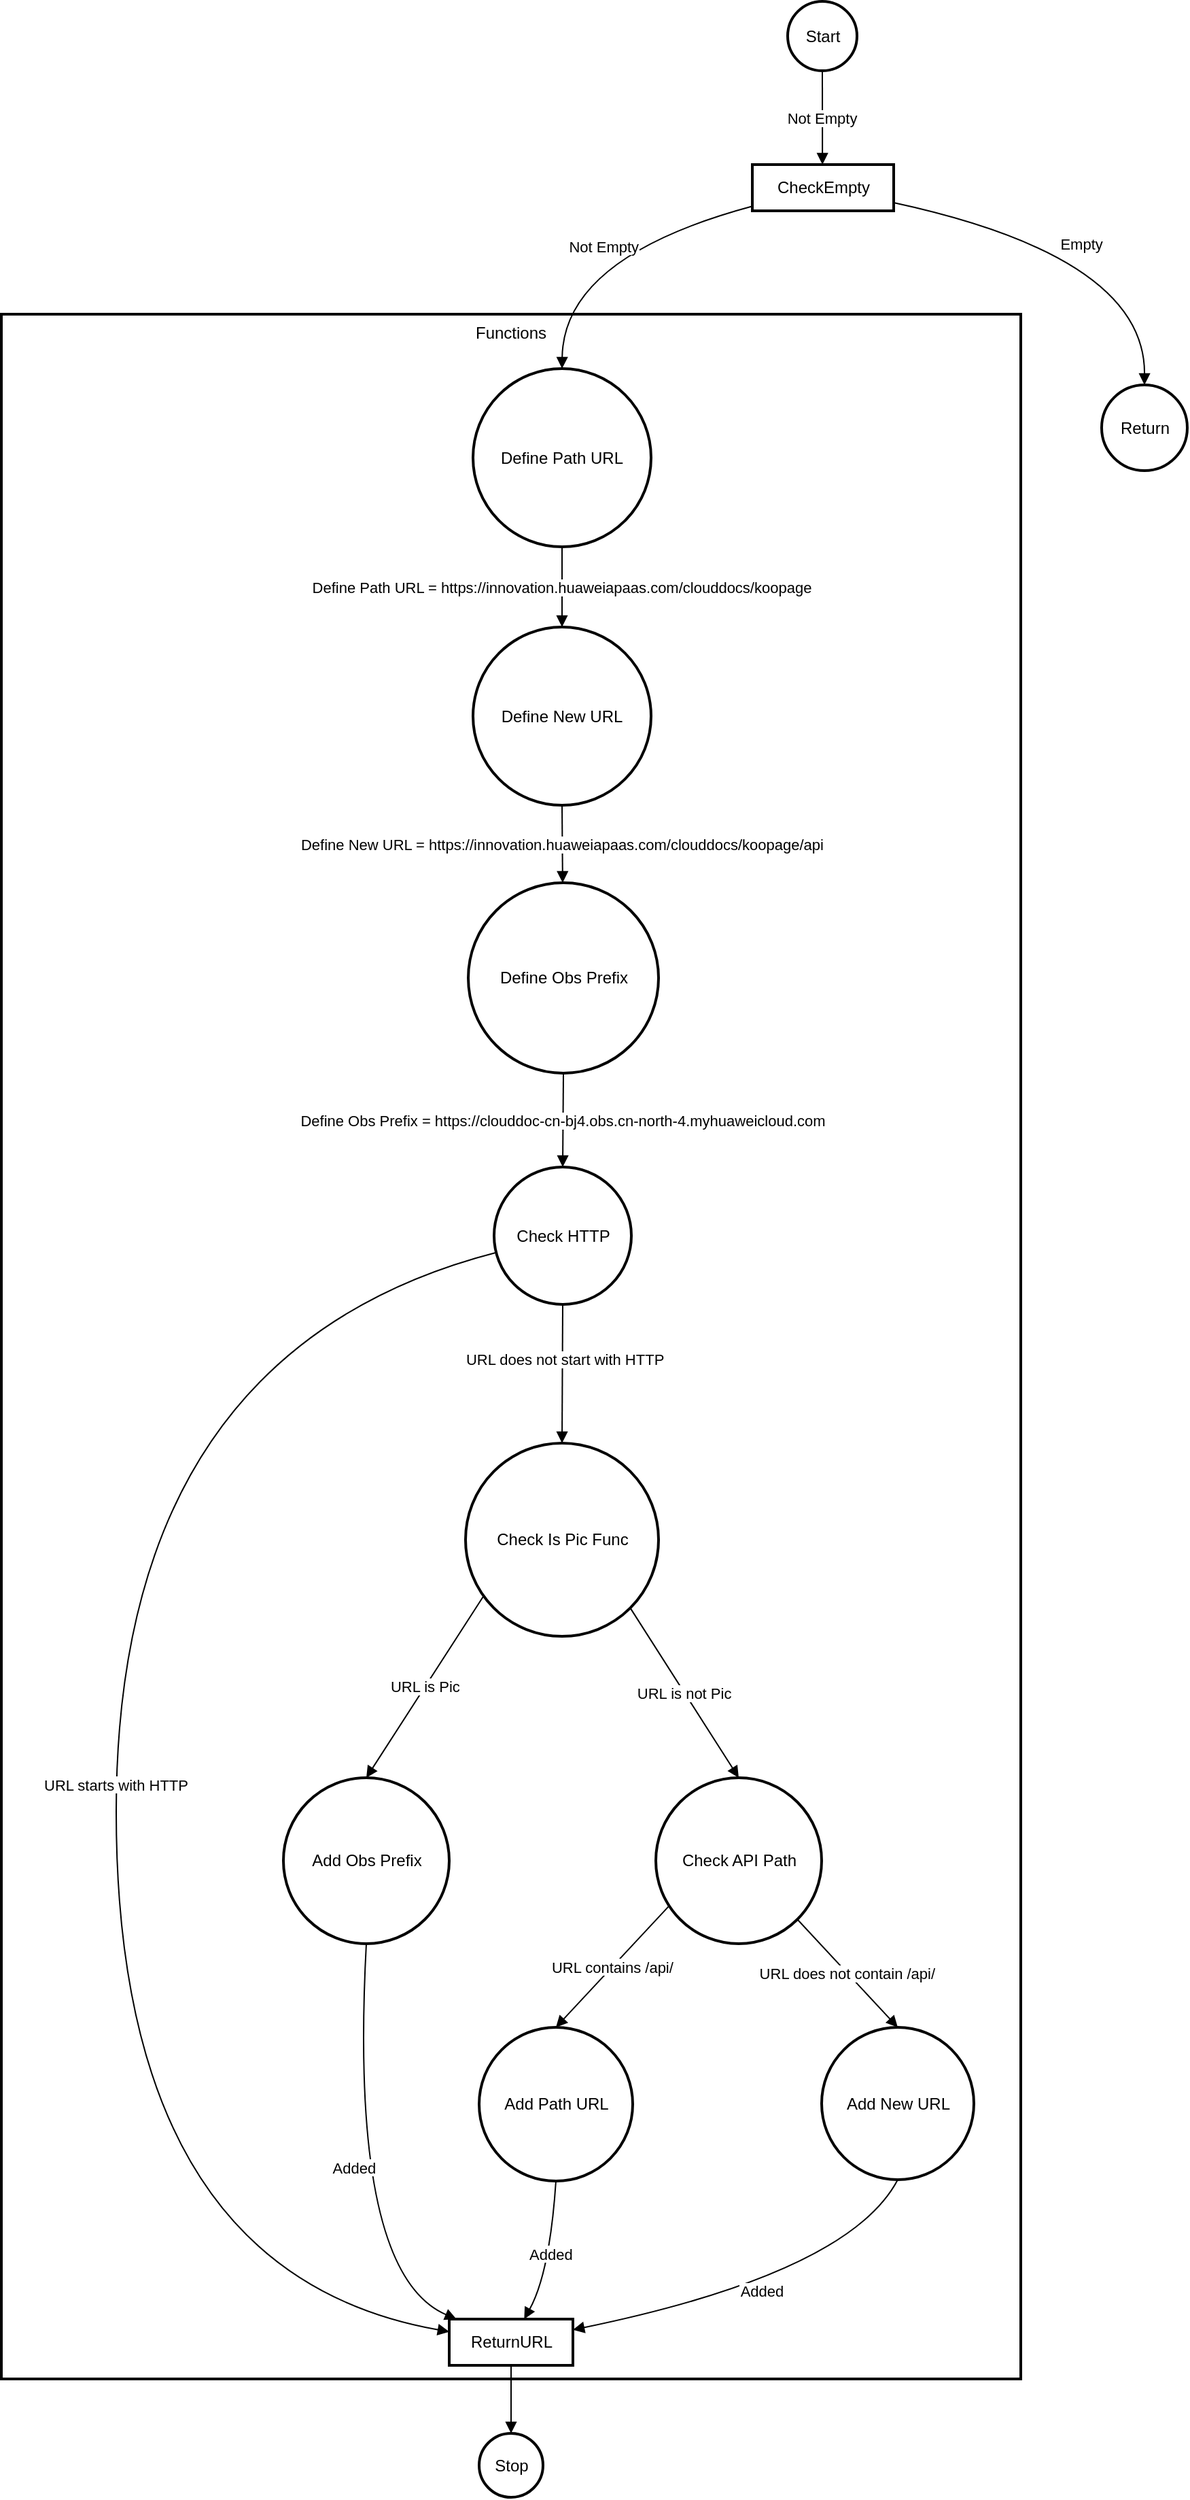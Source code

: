 <mxfile version="24.0.7" type="github">
  <diagram name="第 1 页" id="4IFaxXavDeUY3zBQ0-TN">
    <mxGraphModel dx="4780" dy="-2189" grid="1" gridSize="10" guides="1" tooltips="1" connect="1" arrows="1" fold="1" page="1" pageScale="1" pageWidth="827" pageHeight="1169" math="0" shadow="0">
      <root>
        <mxCell id="0" />
        <mxCell id="1" parent="0" />
        <mxCell id="g4SIPdUjoS-wR-Y_g0hh-176" value="Functions" style="whiteSpace=wrap;strokeWidth=2;verticalAlign=top;movable=1;resizable=1;rotatable=1;deletable=1;editable=1;locked=0;connectable=1;" vertex="1" parent="1">
          <mxGeometry x="414" y="5120" width="750" height="1518" as="geometry" />
        </mxCell>
        <mxCell id="g4SIPdUjoS-wR-Y_g0hh-177" value="Define New URL" style="ellipse;aspect=fixed;strokeWidth=2;whiteSpace=wrap;movable=1;resizable=1;rotatable=1;deletable=1;editable=1;locked=0;connectable=1;" vertex="1" parent="1">
          <mxGeometry x="761" y="5350" width="131" height="131" as="geometry" />
        </mxCell>
        <mxCell id="g4SIPdUjoS-wR-Y_g0hh-178" value="Define Path URL" style="ellipse;aspect=fixed;strokeWidth=2;whiteSpace=wrap;movable=1;resizable=1;rotatable=1;deletable=1;editable=1;locked=0;connectable=1;" vertex="1" parent="1">
          <mxGeometry x="761" y="5160" width="131" height="131" as="geometry" />
        </mxCell>
        <mxCell id="g4SIPdUjoS-wR-Y_g0hh-179" value="Define Obs Prefix" style="ellipse;aspect=fixed;strokeWidth=2;whiteSpace=wrap;movable=1;resizable=1;rotatable=1;deletable=1;editable=1;locked=0;connectable=1;" vertex="1" parent="1">
          <mxGeometry x="757.5" y="5538" width="140" height="140" as="geometry" />
        </mxCell>
        <mxCell id="g4SIPdUjoS-wR-Y_g0hh-180" value="Check HTTP" style="ellipse;aspect=fixed;strokeWidth=2;whiteSpace=wrap;movable=1;resizable=1;rotatable=1;deletable=1;editable=1;locked=0;connectable=1;" vertex="1" parent="1">
          <mxGeometry x="776.5" y="5747" width="101" height="101" as="geometry" />
        </mxCell>
        <mxCell id="g4SIPdUjoS-wR-Y_g0hh-181" value="Check Is Pic Func" style="ellipse;aspect=fixed;strokeWidth=2;whiteSpace=wrap;movable=1;resizable=1;rotatable=1;deletable=1;editable=1;locked=0;connectable=1;" vertex="1" parent="1">
          <mxGeometry x="755.5" y="5950" width="142" height="142" as="geometry" />
        </mxCell>
        <mxCell id="g4SIPdUjoS-wR-Y_g0hh-182" value="Add Obs Prefix" style="ellipse;aspect=fixed;strokeWidth=2;whiteSpace=wrap;movable=1;resizable=1;rotatable=1;deletable=1;editable=1;locked=0;connectable=1;" vertex="1" parent="1">
          <mxGeometry x="621.5" y="6196" width="122" height="122" as="geometry" />
        </mxCell>
        <mxCell id="g4SIPdUjoS-wR-Y_g0hh-183" value="Check API Path" style="ellipse;aspect=fixed;strokeWidth=2;whiteSpace=wrap;movable=1;resizable=1;rotatable=1;deletable=1;editable=1;locked=0;connectable=1;" vertex="1" parent="1">
          <mxGeometry x="895.5" y="6196" width="122" height="122" as="geometry" />
        </mxCell>
        <mxCell id="g4SIPdUjoS-wR-Y_g0hh-184" value="Add Path URL" style="ellipse;aspect=fixed;strokeWidth=2;whiteSpace=wrap;movable=1;resizable=1;rotatable=1;deletable=1;editable=1;locked=0;connectable=1;" vertex="1" parent="1">
          <mxGeometry x="765.5" y="6379.5" width="113" height="113" as="geometry" />
        </mxCell>
        <mxCell id="g4SIPdUjoS-wR-Y_g0hh-185" value="Add New URL" style="ellipse;aspect=fixed;strokeWidth=2;whiteSpace=wrap;movable=1;resizable=1;rotatable=1;deletable=1;editable=1;locked=0;connectable=1;" vertex="1" parent="1">
          <mxGeometry x="1017.5" y="6379.5" width="112" height="112" as="geometry" />
        </mxCell>
        <mxCell id="g4SIPdUjoS-wR-Y_g0hh-187" value="Start" style="ellipse;aspect=fixed;strokeWidth=2;whiteSpace=wrap;movable=1;resizable=1;rotatable=1;deletable=1;editable=1;locked=0;connectable=1;" vertex="1" parent="1">
          <mxGeometry x="992.5" y="4890" width="51" height="51" as="geometry" />
        </mxCell>
        <mxCell id="g4SIPdUjoS-wR-Y_g0hh-188" value="CheckEmpty" style="whiteSpace=wrap;strokeWidth=2;movable=1;resizable=1;rotatable=1;deletable=1;editable=1;locked=0;connectable=1;" vertex="1" parent="1">
          <mxGeometry x="966.5" y="5010" width="104" height="34" as="geometry" />
        </mxCell>
        <mxCell id="g4SIPdUjoS-wR-Y_g0hh-189" value="Return" style="ellipse;aspect=fixed;strokeWidth=2;whiteSpace=wrap;movable=1;resizable=1;rotatable=1;deletable=1;editable=1;locked=0;connectable=1;" vertex="1" parent="1">
          <mxGeometry x="1223.5" y="5172" width="63" height="63" as="geometry" />
        </mxCell>
        <mxCell id="g4SIPdUjoS-wR-Y_g0hh-190" value="ReturnURL" style="whiteSpace=wrap;strokeWidth=2;movable=1;resizable=1;rotatable=1;deletable=1;editable=1;locked=0;connectable=1;" vertex="1" parent="1">
          <mxGeometry x="743.5" y="6594" width="91" height="34" as="geometry" />
        </mxCell>
        <mxCell id="g4SIPdUjoS-wR-Y_g0hh-191" value="Stop" style="ellipse;aspect=fixed;strokeWidth=2;whiteSpace=wrap;movable=1;resizable=1;rotatable=1;deletable=1;editable=1;locked=0;connectable=1;" vertex="1" parent="1">
          <mxGeometry x="765.5" y="6678" width="47" height="47" as="geometry" />
        </mxCell>
        <mxCell id="g4SIPdUjoS-wR-Y_g0hh-193" value="Not Empty" style="curved=1;startArrow=none;endArrow=block;exitX=0.502;exitY=0.993;entryX=0.496;entryY=-0.01;rounded=0;movable=1;resizable=1;rotatable=1;deletable=1;editable=1;locked=0;connectable=1;" edge="1" parent="1" source="g4SIPdUjoS-wR-Y_g0hh-187" target="g4SIPdUjoS-wR-Y_g0hh-188">
          <mxGeometry relative="1" as="geometry">
            <Array as="points" />
          </mxGeometry>
        </mxCell>
        <mxCell id="g4SIPdUjoS-wR-Y_g0hh-194" value="Empty" style="curved=1;startArrow=none;endArrow=block;exitX=0.997;exitY=0.823;entryX=0.505;entryY=0.001;rounded=0;movable=1;resizable=1;rotatable=1;deletable=1;editable=1;locked=0;connectable=1;" edge="1" parent="1" source="g4SIPdUjoS-wR-Y_g0hh-188" target="g4SIPdUjoS-wR-Y_g0hh-189">
          <mxGeometry relative="1" as="geometry">
            <Array as="points">
              <mxPoint x="1255.5" y="5078" />
            </Array>
          </mxGeometry>
        </mxCell>
        <mxCell id="g4SIPdUjoS-wR-Y_g0hh-195" value="Not Empty" style="curved=1;startArrow=none;endArrow=block;exitX=-0.004;exitY=0.904;entryX=0.503;entryY=-0.003;rounded=0;movable=1;resizable=1;rotatable=1;deletable=1;editable=1;locked=0;connectable=1;" edge="1" parent="1" source="g4SIPdUjoS-wR-Y_g0hh-188" target="g4SIPdUjoS-wR-Y_g0hh-178">
          <mxGeometry relative="1" as="geometry">
            <Array as="points">
              <mxPoint x="827.5" y="5078" />
            </Array>
          </mxGeometry>
        </mxCell>
        <mxCell id="g4SIPdUjoS-wR-Y_g0hh-196" value="Define Path URL = https://innovation.huaweiapaas.com/clouddocs/koopage" style="curved=1;startArrow=none;endArrow=block;exitX=0.5;exitY=1;rounded=0;exitDx=0;exitDy=0;movable=1;resizable=1;rotatable=1;deletable=1;editable=1;locked=0;connectable=1;" edge="1" parent="1" source="g4SIPdUjoS-wR-Y_g0hh-178" target="g4SIPdUjoS-wR-Y_g0hh-177">
          <mxGeometry x="0.001" relative="1" as="geometry">
            <Array as="points" />
            <mxPoint as="offset" />
          </mxGeometry>
        </mxCell>
        <mxCell id="g4SIPdUjoS-wR-Y_g0hh-197" value="Define New URL = https://innovation.huaweiapaas.com/clouddocs/koopage/api" style="curved=1;startArrow=none;endArrow=block;exitX=0.5;exitY=1;rounded=0;exitDx=0;exitDy=0;movable=1;resizable=1;rotatable=1;deletable=1;editable=1;locked=0;connectable=1;" edge="1" parent="1" source="g4SIPdUjoS-wR-Y_g0hh-177" target="g4SIPdUjoS-wR-Y_g0hh-179">
          <mxGeometry relative="1" as="geometry">
            <Array as="points" />
          </mxGeometry>
        </mxCell>
        <mxCell id="g4SIPdUjoS-wR-Y_g0hh-198" value="Define Obs Prefix = https://clouddoc-cn-bj4.obs.cn-north-4.myhuaweicloud.com" style="curved=1;startArrow=none;endArrow=block;exitX=0.5;exitY=1;entryX=0.5;entryY=0;rounded=0;exitDx=0;exitDy=0;entryDx=0;entryDy=0;movable=1;resizable=1;rotatable=1;deletable=1;editable=1;locked=0;connectable=1;" edge="1" parent="1" source="g4SIPdUjoS-wR-Y_g0hh-179" target="g4SIPdUjoS-wR-Y_g0hh-180">
          <mxGeometry x="-0.001" relative="1" as="geometry">
            <Array as="points" />
            <mxPoint as="offset" />
          </mxGeometry>
        </mxCell>
        <mxCell id="g4SIPdUjoS-wR-Y_g0hh-199" value="URL does not start with HTTP" style="curved=1;startArrow=none;endArrow=block;exitX=0.5;exitY=1;entryX=0.5;entryY=0;rounded=0;exitDx=0;exitDy=0;entryDx=0;entryDy=0;movable=1;resizable=1;rotatable=1;deletable=1;editable=1;locked=0;connectable=1;" edge="1" parent="1" source="g4SIPdUjoS-wR-Y_g0hh-180" target="g4SIPdUjoS-wR-Y_g0hh-181">
          <mxGeometry x="-0.212" y="2" relative="1" as="geometry">
            <Array as="points" />
            <mxPoint as="offset" />
          </mxGeometry>
        </mxCell>
        <mxCell id="g4SIPdUjoS-wR-Y_g0hh-200" value="URL starts with HTTP" style="curved=1;startArrow=none;endArrow=block;exitX=0.005;exitY=0.625;entryX=-0.001;entryY=0.273;rounded=0;movable=1;resizable=1;rotatable=1;deletable=1;editable=1;locked=0;connectable=1;" edge="1" parent="1" source="g4SIPdUjoS-wR-Y_g0hh-180" target="g4SIPdUjoS-wR-Y_g0hh-190">
          <mxGeometry relative="1" as="geometry">
            <Array as="points">
              <mxPoint x="498.5" y="5882" />
              <mxPoint x="498.5" y="6560" />
            </Array>
          </mxGeometry>
        </mxCell>
        <mxCell id="g4SIPdUjoS-wR-Y_g0hh-201" value="URL is Pic" style="curved=1;startArrow=none;endArrow=block;exitX=0.002;exitY=0.858;entryX=0.5;entryY=0;rounded=0;entryDx=0;entryDy=0;movable=1;resizable=1;rotatable=1;deletable=1;editable=1;locked=0;connectable=1;" edge="1" parent="1" source="g4SIPdUjoS-wR-Y_g0hh-181" target="g4SIPdUjoS-wR-Y_g0hh-182">
          <mxGeometry x="-0.005" relative="1" as="geometry">
            <Array as="points" />
            <mxPoint as="offset" />
          </mxGeometry>
        </mxCell>
        <mxCell id="g4SIPdUjoS-wR-Y_g0hh-202" value="URL is not Pic" style="curved=1;startArrow=none;endArrow=block;exitX=1;exitY=1;entryX=0.5;entryY=0;rounded=0;exitDx=0;exitDy=0;entryDx=0;entryDy=0;movable=1;resizable=1;rotatable=1;deletable=1;editable=1;locked=0;connectable=1;" edge="1" parent="1" source="g4SIPdUjoS-wR-Y_g0hh-181" target="g4SIPdUjoS-wR-Y_g0hh-183">
          <mxGeometry relative="1" as="geometry">
            <Array as="points" />
          </mxGeometry>
        </mxCell>
        <mxCell id="g4SIPdUjoS-wR-Y_g0hh-203" value="URL contains /api/" style="curved=1;startArrow=none;endArrow=block;exitX=-0.001;exitY=0.826;entryX=0.5;entryY=0;rounded=0;entryDx=0;entryDy=0;movable=1;resizable=1;rotatable=1;deletable=1;editable=1;locked=0;connectable=1;" edge="1" parent="1" source="g4SIPdUjoS-wR-Y_g0hh-183" target="g4SIPdUjoS-wR-Y_g0hh-184">
          <mxGeometry relative="1" as="geometry">
            <Array as="points" />
          </mxGeometry>
        </mxCell>
        <mxCell id="g4SIPdUjoS-wR-Y_g0hh-204" value="URL does not contain /api/" style="curved=1;startArrow=none;endArrow=block;exitX=1;exitY=1;entryX=0.5;entryY=0;rounded=0;entryDx=0;entryDy=0;exitDx=0;exitDy=0;movable=1;resizable=1;rotatable=1;deletable=1;editable=1;locked=0;connectable=1;" edge="1" parent="1" source="g4SIPdUjoS-wR-Y_g0hh-183" target="g4SIPdUjoS-wR-Y_g0hh-185">
          <mxGeometry relative="1" as="geometry">
            <Array as="points" />
          </mxGeometry>
        </mxCell>
        <mxCell id="g4SIPdUjoS-wR-Y_g0hh-205" value="Added" style="curved=1;startArrow=none;endArrow=block;exitX=0.502;exitY=1.001;entryX=0.067;entryY=0.01;rounded=0;movable=1;resizable=1;rotatable=1;deletable=1;editable=1;locked=0;connectable=1;" edge="1" parent="1" source="g4SIPdUjoS-wR-Y_g0hh-182" target="g4SIPdUjoS-wR-Y_g0hh-190">
          <mxGeometry relative="1" as="geometry">
            <Array as="points">
              <mxPoint x="669.5" y="6560" />
            </Array>
          </mxGeometry>
        </mxCell>
        <mxCell id="g4SIPdUjoS-wR-Y_g0hh-206" value="Added" style="curved=1;startArrow=none;endArrow=block;exitX=0.497;exitY=1.003;entryX=0.604;entryY=0.01;rounded=0;movable=1;resizable=1;rotatable=1;deletable=1;editable=1;locked=0;connectable=1;" edge="1" parent="1" source="g4SIPdUjoS-wR-Y_g0hh-184" target="g4SIPdUjoS-wR-Y_g0hh-190">
          <mxGeometry relative="1" as="geometry">
            <Array as="points">
              <mxPoint x="817.5" y="6560" />
            </Array>
          </mxGeometry>
        </mxCell>
        <mxCell id="g4SIPdUjoS-wR-Y_g0hh-207" value="Added" style="curved=1;startArrow=none;endArrow=block;exitX=0.501;exitY=1.008;entryX=1.0;entryY=0.232;rounded=0;movable=1;resizable=1;rotatable=1;deletable=1;editable=1;locked=0;connectable=1;" edge="1" parent="1" source="g4SIPdUjoS-wR-Y_g0hh-185" target="g4SIPdUjoS-wR-Y_g0hh-190">
          <mxGeometry relative="1" as="geometry">
            <Array as="points">
              <mxPoint x="1037.5" y="6560" />
            </Array>
          </mxGeometry>
        </mxCell>
        <mxCell id="g4SIPdUjoS-wR-Y_g0hh-208" value="" style="curved=1;startArrow=none;endArrow=block;exitX=0.5;exitY=1.01;entryX=0.499;entryY=0.007;rounded=0;movable=1;resizable=1;rotatable=1;deletable=1;editable=1;locked=0;connectable=1;" edge="1" parent="1" source="g4SIPdUjoS-wR-Y_g0hh-190" target="g4SIPdUjoS-wR-Y_g0hh-191">
          <mxGeometry relative="1" as="geometry">
            <Array as="points" />
          </mxGeometry>
        </mxCell>
      </root>
    </mxGraphModel>
  </diagram>
</mxfile>
